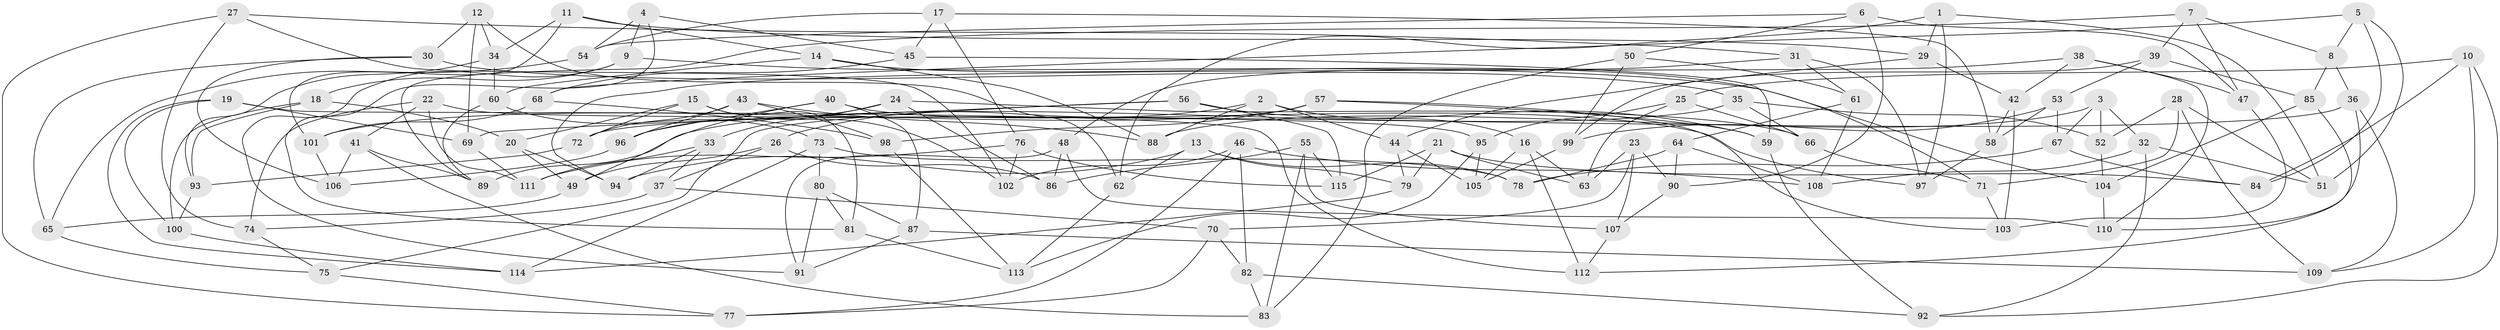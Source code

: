 // Generated by graph-tools (version 1.1) at 2025/37/03/09/25 02:37:53]
// undirected, 115 vertices, 230 edges
graph export_dot {
graph [start="1"]
  node [color=gray90,style=filled];
  1;
  2;
  3;
  4;
  5;
  6;
  7;
  8;
  9;
  10;
  11;
  12;
  13;
  14;
  15;
  16;
  17;
  18;
  19;
  20;
  21;
  22;
  23;
  24;
  25;
  26;
  27;
  28;
  29;
  30;
  31;
  32;
  33;
  34;
  35;
  36;
  37;
  38;
  39;
  40;
  41;
  42;
  43;
  44;
  45;
  46;
  47;
  48;
  49;
  50;
  51;
  52;
  53;
  54;
  55;
  56;
  57;
  58;
  59;
  60;
  61;
  62;
  63;
  64;
  65;
  66;
  67;
  68;
  69;
  70;
  71;
  72;
  73;
  74;
  75;
  76;
  77;
  78;
  79;
  80;
  81;
  82;
  83;
  84;
  85;
  86;
  87;
  88;
  89;
  90;
  91;
  92;
  93;
  94;
  95;
  96;
  97;
  98;
  99;
  100;
  101;
  102;
  103;
  104;
  105;
  106;
  107;
  108;
  109;
  110;
  111;
  112;
  113;
  114;
  115;
  1 -- 51;
  1 -- 62;
  1 -- 97;
  1 -- 29;
  2 -- 88;
  2 -- 44;
  2 -- 26;
  2 -- 16;
  3 -- 67;
  3 -- 32;
  3 -- 88;
  3 -- 52;
  4 -- 9;
  4 -- 54;
  4 -- 81;
  4 -- 45;
  5 -- 8;
  5 -- 68;
  5 -- 51;
  5 -- 84;
  6 -- 50;
  6 -- 54;
  6 -- 47;
  6 -- 90;
  7 -- 47;
  7 -- 8;
  7 -- 39;
  7 -- 89;
  8 -- 85;
  8 -- 36;
  9 -- 91;
  9 -- 18;
  9 -- 104;
  10 -- 109;
  10 -- 92;
  10 -- 84;
  10 -- 25;
  11 -- 101;
  11 -- 14;
  11 -- 29;
  11 -- 34;
  12 -- 69;
  12 -- 30;
  12 -- 62;
  12 -- 34;
  13 -- 78;
  13 -- 79;
  13 -- 62;
  13 -- 94;
  14 -- 88;
  14 -- 60;
  14 -- 71;
  15 -- 72;
  15 -- 20;
  15 -- 102;
  15 -- 81;
  16 -- 63;
  16 -- 105;
  16 -- 112;
  17 -- 76;
  17 -- 54;
  17 -- 58;
  17 -- 45;
  18 -- 93;
  18 -- 100;
  18 -- 20;
  19 -- 69;
  19 -- 112;
  19 -- 114;
  19 -- 100;
  20 -- 49;
  20 -- 94;
  21 -- 63;
  21 -- 84;
  21 -- 115;
  21 -- 79;
  22 -- 95;
  22 -- 74;
  22 -- 111;
  22 -- 41;
  23 -- 70;
  23 -- 63;
  23 -- 90;
  23 -- 107;
  24 -- 66;
  24 -- 96;
  24 -- 86;
  24 -- 33;
  25 -- 66;
  25 -- 95;
  25 -- 63;
  26 -- 86;
  26 -- 37;
  26 -- 49;
  27 -- 102;
  27 -- 77;
  27 -- 74;
  27 -- 31;
  28 -- 51;
  28 -- 71;
  28 -- 109;
  28 -- 52;
  29 -- 44;
  29 -- 42;
  30 -- 106;
  30 -- 65;
  30 -- 35;
  31 -- 61;
  31 -- 97;
  31 -- 48;
  32 -- 51;
  32 -- 108;
  32 -- 92;
  33 -- 94;
  33 -- 37;
  33 -- 111;
  34 -- 60;
  34 -- 93;
  35 -- 52;
  35 -- 89;
  35 -- 66;
  36 -- 72;
  36 -- 109;
  36 -- 110;
  37 -- 70;
  37 -- 74;
  38 -- 47;
  38 -- 42;
  38 -- 110;
  38 -- 94;
  39 -- 53;
  39 -- 85;
  39 -- 99;
  40 -- 97;
  40 -- 49;
  40 -- 96;
  40 -- 87;
  41 -- 83;
  41 -- 106;
  41 -- 89;
  42 -- 103;
  42 -- 58;
  43 -- 98;
  43 -- 88;
  43 -- 72;
  43 -- 96;
  44 -- 105;
  44 -- 79;
  45 -- 68;
  45 -- 59;
  46 -- 102;
  46 -- 108;
  46 -- 77;
  46 -- 82;
  47 -- 103;
  48 -- 86;
  48 -- 91;
  48 -- 110;
  49 -- 65;
  50 -- 61;
  50 -- 99;
  50 -- 83;
  52 -- 104;
  53 -- 58;
  53 -- 67;
  53 -- 99;
  54 -- 65;
  55 -- 83;
  55 -- 86;
  55 -- 107;
  55 -- 115;
  56 -- 69;
  56 -- 115;
  56 -- 75;
  56 -- 59;
  57 -- 59;
  57 -- 98;
  57 -- 103;
  57 -- 101;
  58 -- 97;
  59 -- 92;
  60 -- 89;
  60 -- 73;
  61 -- 108;
  61 -- 64;
  62 -- 113;
  64 -- 90;
  64 -- 78;
  64 -- 108;
  65 -- 75;
  66 -- 71;
  67 -- 84;
  67 -- 78;
  68 -- 98;
  68 -- 101;
  69 -- 111;
  70 -- 77;
  70 -- 82;
  71 -- 103;
  72 -- 93;
  73 -- 78;
  73 -- 114;
  73 -- 80;
  74 -- 75;
  75 -- 77;
  76 -- 115;
  76 -- 111;
  76 -- 102;
  79 -- 114;
  80 -- 87;
  80 -- 91;
  80 -- 81;
  81 -- 113;
  82 -- 92;
  82 -- 83;
  85 -- 104;
  85 -- 112;
  87 -- 109;
  87 -- 91;
  90 -- 107;
  93 -- 100;
  95 -- 113;
  95 -- 105;
  96 -- 106;
  98 -- 113;
  99 -- 105;
  100 -- 114;
  101 -- 106;
  104 -- 110;
  107 -- 112;
}
